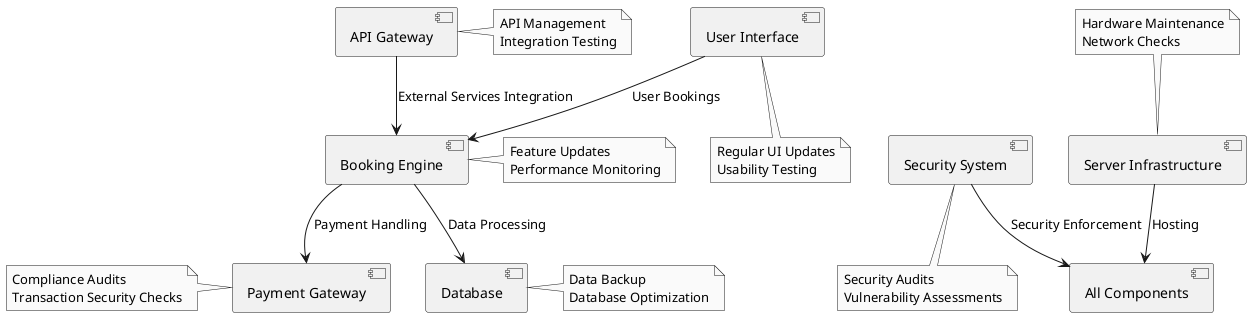 @startuml
skinparam monochrome true

component [User Interface] as UI
component [Booking Engine] as Engine
component [Payment Gateway]
component [Database]
component [API Gateway]
component [Server Infrastructure]
component [Security System]

UI --> Engine : User Bookings
Engine --> Database : Data Processing
Engine --> "Payment Gateway" : Payment Handling
"API Gateway" --> Engine : External Services Integration
"Server Infrastructure" --> [All Components] : Hosting
"Security System" --> [All Components] : Security Enforcement

note bottom of UI : Regular UI Updates\nUsability Testing
note right of Engine : Feature Updates\nPerformance Monitoring
note left of "Payment Gateway" : Compliance Audits\nTransaction Security Checks
note right of Database : Data Backup\nDatabase Optimization
note right of "API Gateway" : API Management\nIntegration Testing
note top of "Server Infrastructure" : Hardware Maintenance\nNetwork Checks
note bottom of "Security System" : Security Audits\nVulnerability Assessments
@enduml
